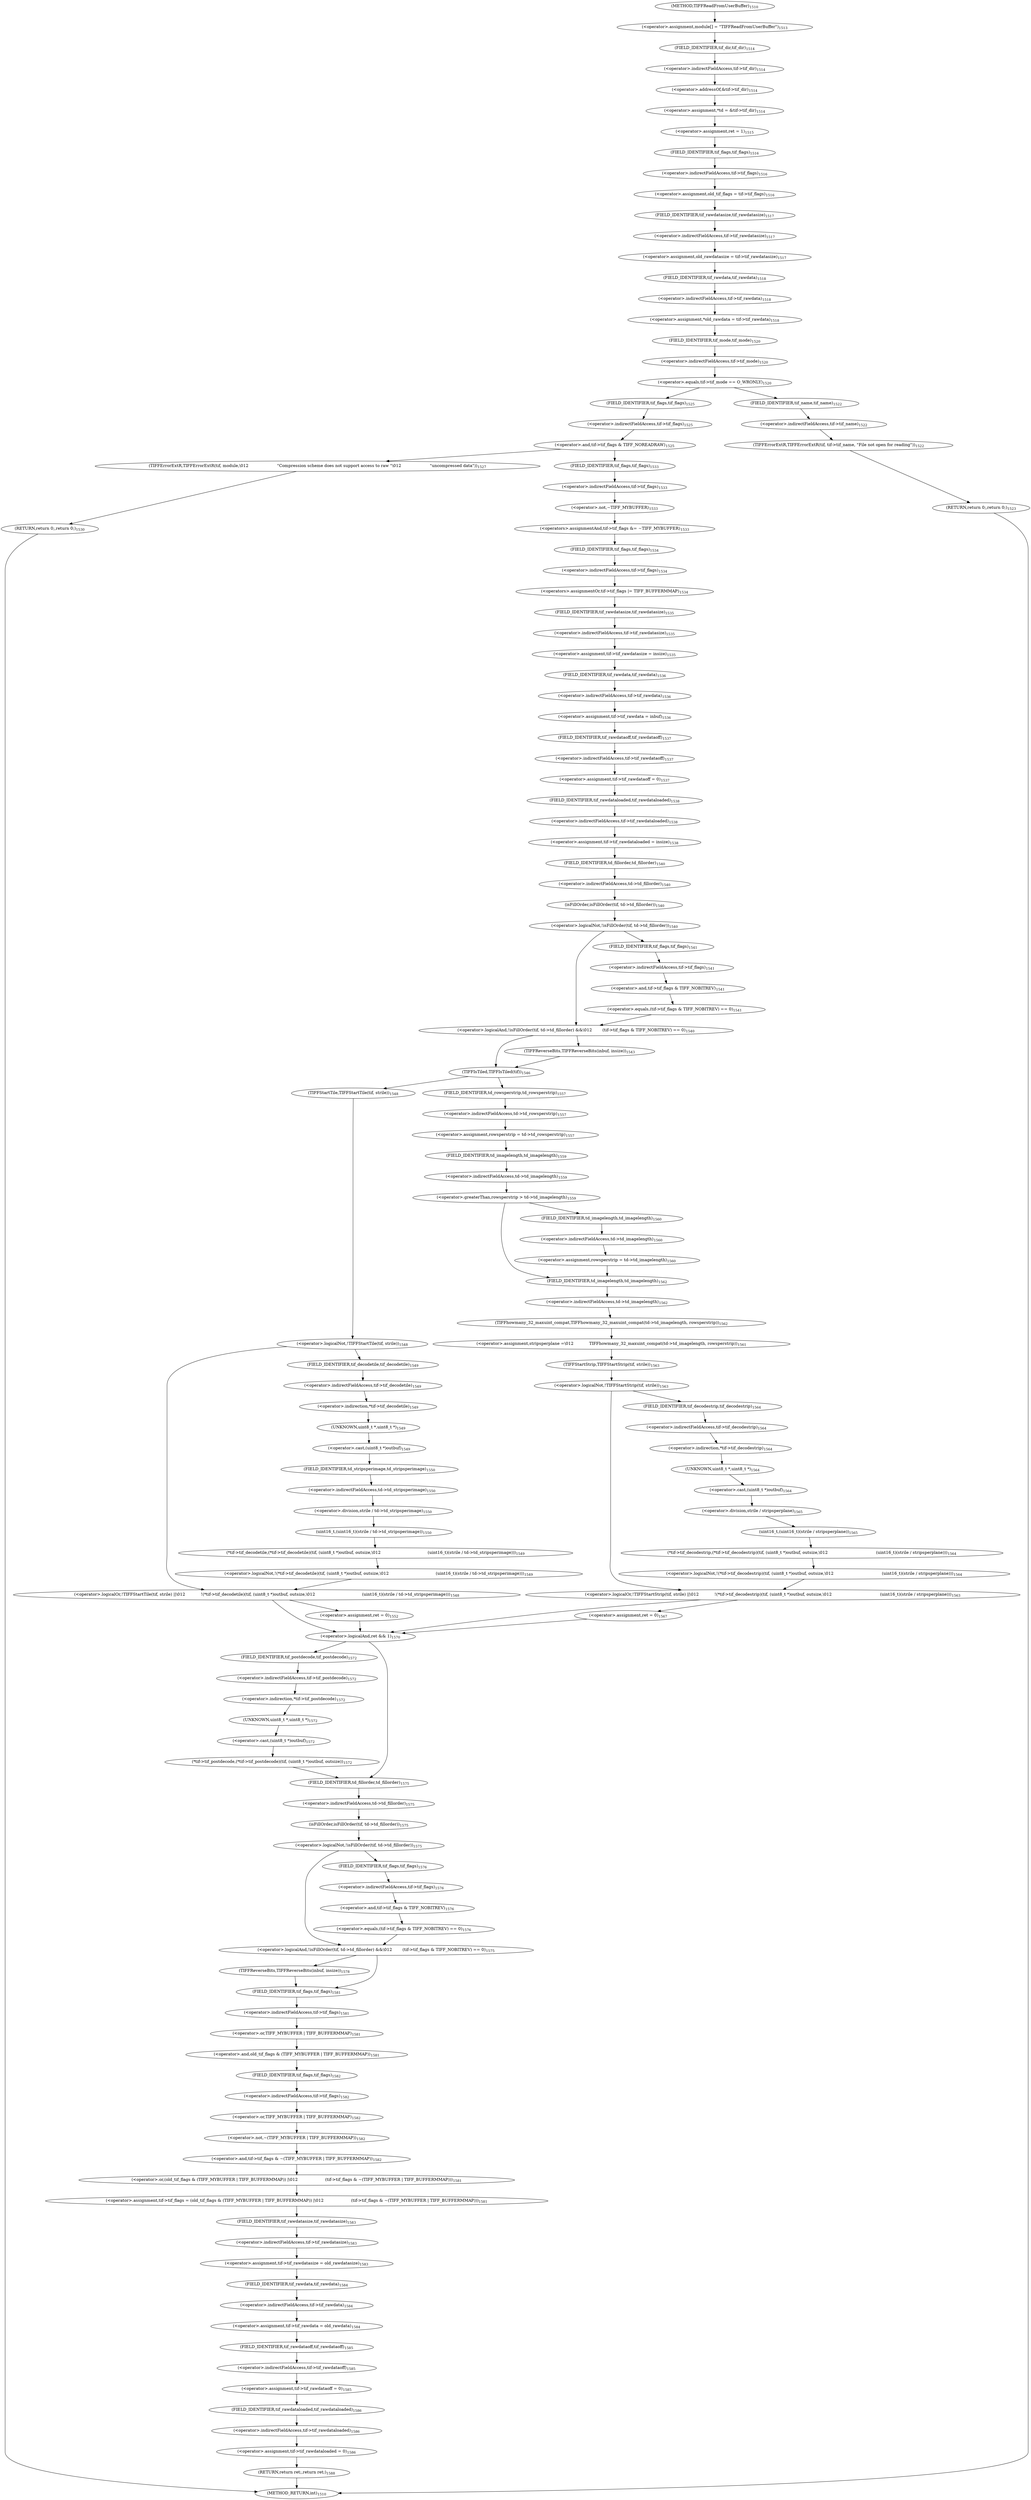 digraph "TIFFReadFromUserBuffer" {  
"77591" [label = <(&lt;operator&gt;.assignment,module[] = &quot;TIFFReadFromUserBuffer&quot;)<SUB>1513</SUB>> ]
"77595" [label = <(&lt;operator&gt;.assignment,*td = &amp;tif-&gt;tif_dir)<SUB>1514</SUB>> ]
"77602" [label = <(&lt;operator&gt;.assignment,ret = 1)<SUB>1515</SUB>> ]
"77606" [label = <(&lt;operator&gt;.assignment,old_tif_flags = tif-&gt;tif_flags)<SUB>1516</SUB>> ]
"77612" [label = <(&lt;operator&gt;.assignment,old_rawdatasize = tif-&gt;tif_rawdatasize)<SUB>1517</SUB>> ]
"77618" [label = <(&lt;operator&gt;.assignment,*old_rawdata = tif-&gt;tif_rawdata)<SUB>1518</SUB>> ]
"77651" [label = <(&lt;operators&gt;.assignmentAnd,tif-&gt;tif_flags &amp;= ~TIFF_MYBUFFER)<SUB>1533</SUB>> ]
"77657" [label = <(&lt;operators&gt;.assignmentOr,tif-&gt;tif_flags |= TIFF_BUFFERMMAP)<SUB>1534</SUB>> ]
"77662" [label = <(&lt;operator&gt;.assignment,tif-&gt;tif_rawdatasize = insize)<SUB>1535</SUB>> ]
"77667" [label = <(&lt;operator&gt;.assignment,tif-&gt;tif_rawdata = inbuf)<SUB>1536</SUB>> ]
"77672" [label = <(&lt;operator&gt;.assignment,tif-&gt;tif_rawdataoff = 0)<SUB>1537</SUB>> ]
"77677" [label = <(&lt;operator&gt;.assignment,tif-&gt;tif_rawdataloaded = insize)<SUB>1538</SUB>> ]
"77819" [label = <(&lt;operator&gt;.assignment,tif-&gt;tif_flags = (old_tif_flags &amp; (TIFF_MYBUFFER | TIFF_BUFFERMMAP)) |\012                     (tif-&gt;tif_flags &amp; ~(TIFF_MYBUFFER | TIFF_BUFFERMMAP)))<SUB>1581</SUB>> ]
"77837" [label = <(&lt;operator&gt;.assignment,tif-&gt;tif_rawdatasize = old_rawdatasize)<SUB>1583</SUB>> ]
"77842" [label = <(&lt;operator&gt;.assignment,tif-&gt;tif_rawdata = old_rawdata)<SUB>1584</SUB>> ]
"77847" [label = <(&lt;operator&gt;.assignment,tif-&gt;tif_rawdataoff = 0)<SUB>1585</SUB>> ]
"77852" [label = <(&lt;operator&gt;.assignment,tif-&gt;tif_rawdataloaded = 0)<SUB>1586</SUB>> ]
"77857" [label = <(RETURN,return ret;,return ret;)<SUB>1588</SUB>> ]
"77597" [label = <(&lt;operator&gt;.addressOf,&amp;tif-&gt;tif_dir)<SUB>1514</SUB>> ]
"77608" [label = <(&lt;operator&gt;.indirectFieldAccess,tif-&gt;tif_flags)<SUB>1516</SUB>> ]
"77614" [label = <(&lt;operator&gt;.indirectFieldAccess,tif-&gt;tif_rawdatasize)<SUB>1517</SUB>> ]
"77620" [label = <(&lt;operator&gt;.indirectFieldAccess,tif-&gt;tif_rawdata)<SUB>1518</SUB>> ]
"77624" [label = <(&lt;operator&gt;.equals,tif-&gt;tif_mode == O_WRONLY)<SUB>1520</SUB>> ]
"77639" [label = <(&lt;operator&gt;.and,tif-&gt;tif_flags &amp; TIFF_NOREADRAW)<SUB>1525</SUB>> ]
"77652" [label = <(&lt;operator&gt;.indirectFieldAccess,tif-&gt;tif_flags)<SUB>1533</SUB>> ]
"77655" [label = <(&lt;operator&gt;.not,~TIFF_MYBUFFER)<SUB>1533</SUB>> ]
"77658" [label = <(&lt;operator&gt;.indirectFieldAccess,tif-&gt;tif_flags)<SUB>1534</SUB>> ]
"77663" [label = <(&lt;operator&gt;.indirectFieldAccess,tif-&gt;tif_rawdatasize)<SUB>1535</SUB>> ]
"77668" [label = <(&lt;operator&gt;.indirectFieldAccess,tif-&gt;tif_rawdata)<SUB>1536</SUB>> ]
"77673" [label = <(&lt;operator&gt;.indirectFieldAccess,tif-&gt;tif_rawdataoff)<SUB>1537</SUB>> ]
"77678" [label = <(&lt;operator&gt;.indirectFieldAccess,tif-&gt;tif_rawdataloaded)<SUB>1538</SUB>> ]
"77683" [label = <(&lt;operator&gt;.logicalAnd,!isFillOrder(tif, td-&gt;td_fillorder) &amp;&amp;\012        (tif-&gt;tif_flags &amp; TIFF_NOBITREV) == 0)<SUB>1540</SUB>> ]
"77702" [label = <(TIFFIsTiled,TIFFIsTiled(tif))<SUB>1546</SUB>> ]
"77786" [label = <(&lt;operator&gt;.logicalAnd,ret &amp;&amp; 1)<SUB>1570</SUB>> ]
"77801" [label = <(&lt;operator&gt;.logicalAnd,!isFillOrder(tif, td-&gt;td_fillorder) &amp;&amp;\012        (tif-&gt;tif_flags &amp; TIFF_NOBITREV) == 0)<SUB>1575</SUB>> ]
"77820" [label = <(&lt;operator&gt;.indirectFieldAccess,tif-&gt;tif_flags)<SUB>1581</SUB>> ]
"77823" [label = <(&lt;operator&gt;.or,(old_tif_flags &amp; (TIFF_MYBUFFER | TIFF_BUFFERMMAP)) |\012                     (tif-&gt;tif_flags &amp; ~(TIFF_MYBUFFER | TIFF_BUFFERMMAP)))<SUB>1581</SUB>> ]
"77838" [label = <(&lt;operator&gt;.indirectFieldAccess,tif-&gt;tif_rawdatasize)<SUB>1583</SUB>> ]
"77843" [label = <(&lt;operator&gt;.indirectFieldAccess,tif-&gt;tif_rawdata)<SUB>1584</SUB>> ]
"77848" [label = <(&lt;operator&gt;.indirectFieldAccess,tif-&gt;tif_rawdataoff)<SUB>1585</SUB>> ]
"77853" [label = <(&lt;operator&gt;.indirectFieldAccess,tif-&gt;tif_rawdataloaded)<SUB>1586</SUB>> ]
"77598" [label = <(&lt;operator&gt;.indirectFieldAccess,tif-&gt;tif_dir)<SUB>1514</SUB>> ]
"77610" [label = <(FIELD_IDENTIFIER,tif_flags,tif_flags)<SUB>1516</SUB>> ]
"77616" [label = <(FIELD_IDENTIFIER,tif_rawdatasize,tif_rawdatasize)<SUB>1517</SUB>> ]
"77622" [label = <(FIELD_IDENTIFIER,tif_rawdata,tif_rawdata)<SUB>1518</SUB>> ]
"77625" [label = <(&lt;operator&gt;.indirectFieldAccess,tif-&gt;tif_mode)<SUB>1520</SUB>> ]
"77630" [label = <(TIFFErrorExtR,TIFFErrorExtR(tif, tif-&gt;tif_name, &quot;File not open for reading&quot;))<SUB>1522</SUB>> ]
"77636" [label = <(RETURN,return 0;,return 0;)<SUB>1523</SUB>> ]
"77640" [label = <(&lt;operator&gt;.indirectFieldAccess,tif-&gt;tif_flags)<SUB>1525</SUB>> ]
"77645" [label = <(TIFFErrorExtR,TIFFErrorExtR(tif, module,\012                      &quot;Compression scheme does not support access to raw &quot;\012                      &quot;uncompressed data&quot;))<SUB>1527</SUB>> ]
"77649" [label = <(RETURN,return 0;,return 0;)<SUB>1530</SUB>> ]
"77654" [label = <(FIELD_IDENTIFIER,tif_flags,tif_flags)<SUB>1533</SUB>> ]
"77660" [label = <(FIELD_IDENTIFIER,tif_flags,tif_flags)<SUB>1534</SUB>> ]
"77665" [label = <(FIELD_IDENTIFIER,tif_rawdatasize,tif_rawdatasize)<SUB>1535</SUB>> ]
"77670" [label = <(FIELD_IDENTIFIER,tif_rawdata,tif_rawdata)<SUB>1536</SUB>> ]
"77675" [label = <(FIELD_IDENTIFIER,tif_rawdataoff,tif_rawdataoff)<SUB>1537</SUB>> ]
"77680" [label = <(FIELD_IDENTIFIER,tif_rawdataloaded,tif_rawdataloaded)<SUB>1538</SUB>> ]
"77684" [label = <(&lt;operator&gt;.logicalNot,!isFillOrder(tif, td-&gt;td_fillorder))<SUB>1540</SUB>> ]
"77690" [label = <(&lt;operator&gt;.equals,(tif-&gt;tif_flags &amp; TIFF_NOBITREV) == 0)<SUB>1541</SUB>> ]
"77698" [label = <(TIFFReverseBits,TIFFReverseBits(inbuf, insize))<SUB>1543</SUB>> ]
"77790" [label = <(*tif-&gt;tif_postdecode,(*tif-&gt;tif_postdecode)(tif, (uint8_t *)outbuf, outsize))<SUB>1572</SUB>> ]
"77802" [label = <(&lt;operator&gt;.logicalNot,!isFillOrder(tif, td-&gt;td_fillorder))<SUB>1575</SUB>> ]
"77808" [label = <(&lt;operator&gt;.equals,(tif-&gt;tif_flags &amp; TIFF_NOBITREV) == 0)<SUB>1576</SUB>> ]
"77816" [label = <(TIFFReverseBits,TIFFReverseBits(inbuf, insize))<SUB>1578</SUB>> ]
"77822" [label = <(FIELD_IDENTIFIER,tif_flags,tif_flags)<SUB>1581</SUB>> ]
"77824" [label = <(&lt;operator&gt;.and,old_tif_flags &amp; (TIFF_MYBUFFER | TIFF_BUFFERMMAP))<SUB>1581</SUB>> ]
"77829" [label = <(&lt;operator&gt;.and,tif-&gt;tif_flags &amp; ~(TIFF_MYBUFFER | TIFF_BUFFERMMAP))<SUB>1582</SUB>> ]
"77840" [label = <(FIELD_IDENTIFIER,tif_rawdatasize,tif_rawdatasize)<SUB>1583</SUB>> ]
"77845" [label = <(FIELD_IDENTIFIER,tif_rawdata,tif_rawdata)<SUB>1584</SUB>> ]
"77850" [label = <(FIELD_IDENTIFIER,tif_rawdataoff,tif_rawdataoff)<SUB>1585</SUB>> ]
"77855" [label = <(FIELD_IDENTIFIER,tif_rawdataloaded,tif_rawdataloaded)<SUB>1586</SUB>> ]
"77600" [label = <(FIELD_IDENTIFIER,tif_dir,tif_dir)<SUB>1514</SUB>> ]
"77627" [label = <(FIELD_IDENTIFIER,tif_mode,tif_mode)<SUB>1520</SUB>> ]
"77632" [label = <(&lt;operator&gt;.indirectFieldAccess,tif-&gt;tif_name)<SUB>1522</SUB>> ]
"77642" [label = <(FIELD_IDENTIFIER,tif_flags,tif_flags)<SUB>1525</SUB>> ]
"77685" [label = <(isFillOrder,isFillOrder(tif, td-&gt;td_fillorder))<SUB>1540</SUB>> ]
"77691" [label = <(&lt;operator&gt;.and,tif-&gt;tif_flags &amp; TIFF_NOBITREV)<SUB>1541</SUB>> ]
"77706" [label = <(&lt;operator&gt;.logicalOr,!TIFFStartTile(tif, strile) ||\012            !(*tif-&gt;tif_decodetile)(tif, (uint8_t *)outbuf, outsize,\012                                    (uint16_t)(strile / td-&gt;td_stripsperimage)))<SUB>1548</SUB>> ]
"77735" [label = <(&lt;operator&gt;.assignment,rowsperstrip = td-&gt;td_rowsperstrip)<SUB>1557</SUB>> ]
"77753" [label = <(&lt;operator&gt;.assignment,stripsperplane =\012            TIFFhowmany_32_maxuint_compat(td-&gt;td_imagelength, rowsperstrip))<SUB>1561</SUB>> ]
"77791" [label = <(&lt;operator&gt;.indirection,*tif-&gt;tif_postdecode)<SUB>1572</SUB>> ]
"77796" [label = <(&lt;operator&gt;.cast,(uint8_t *)outbuf)<SUB>1572</SUB>> ]
"77803" [label = <(isFillOrder,isFillOrder(tif, td-&gt;td_fillorder))<SUB>1575</SUB>> ]
"77809" [label = <(&lt;operator&gt;.and,tif-&gt;tif_flags &amp; TIFF_NOBITREV)<SUB>1576</SUB>> ]
"77826" [label = <(&lt;operator&gt;.or,TIFF_MYBUFFER | TIFF_BUFFERMMAP)<SUB>1581</SUB>> ]
"77830" [label = <(&lt;operator&gt;.indirectFieldAccess,tif-&gt;tif_flags)<SUB>1582</SUB>> ]
"77833" [label = <(&lt;operator&gt;.not,~(TIFF_MYBUFFER | TIFF_BUFFERMMAP))<SUB>1582</SUB>> ]
"77634" [label = <(FIELD_IDENTIFIER,tif_name,tif_name)<SUB>1522</SUB>> ]
"77687" [label = <(&lt;operator&gt;.indirectFieldAccess,td-&gt;td_fillorder)<SUB>1540</SUB>> ]
"77692" [label = <(&lt;operator&gt;.indirectFieldAccess,tif-&gt;tif_flags)<SUB>1541</SUB>> ]
"77707" [label = <(&lt;operator&gt;.logicalNot,!TIFFStartTile(tif, strile))<SUB>1548</SUB>> ]
"77711" [label = <(&lt;operator&gt;.logicalNot,!(*tif-&gt;tif_decodetile)(tif, (uint8_t *)outbuf, outsize,\012                                    (uint16_t)(strile / td-&gt;td_stripsperimage)))<SUB>1549</SUB>> ]
"77729" [label = <(&lt;operator&gt;.assignment,ret = 0)<SUB>1552</SUB>> ]
"77737" [label = <(&lt;operator&gt;.indirectFieldAccess,td-&gt;td_rowsperstrip)<SUB>1557</SUB>> ]
"77742" [label = <(&lt;operator&gt;.greaterThan,rowsperstrip &gt; td-&gt;td_imagelength)<SUB>1559</SUB>> ]
"77755" [label = <(TIFFhowmany_32_maxuint_compat,TIFFhowmany_32_maxuint_compat(td-&gt;td_imagelength, rowsperstrip))<SUB>1562</SUB>> ]
"77761" [label = <(&lt;operator&gt;.logicalOr,!TIFFStartStrip(tif, strile) ||\012            !(*tif-&gt;tif_decodestrip)(tif, (uint8_t *)outbuf, outsize,\012                                     (uint16_t)(strile / stripsperplane)))<SUB>1563</SUB>> ]
"77792" [label = <(&lt;operator&gt;.indirectFieldAccess,tif-&gt;tif_postdecode)<SUB>1572</SUB>> ]
"77797" [label = <(UNKNOWN,uint8_t *,uint8_t *)<SUB>1572</SUB>> ]
"77805" [label = <(&lt;operator&gt;.indirectFieldAccess,td-&gt;td_fillorder)<SUB>1575</SUB>> ]
"77810" [label = <(&lt;operator&gt;.indirectFieldAccess,tif-&gt;tif_flags)<SUB>1576</SUB>> ]
"77832" [label = <(FIELD_IDENTIFIER,tif_flags,tif_flags)<SUB>1582</SUB>> ]
"77834" [label = <(&lt;operator&gt;.or,TIFF_MYBUFFER | TIFF_BUFFERMMAP)<SUB>1582</SUB>> ]
"77689" [label = <(FIELD_IDENTIFIER,td_fillorder,td_fillorder)<SUB>1540</SUB>> ]
"77694" [label = <(FIELD_IDENTIFIER,tif_flags,tif_flags)<SUB>1541</SUB>> ]
"77708" [label = <(TIFFStartTile,TIFFStartTile(tif, strile))<SUB>1548</SUB>> ]
"77712" [label = <(*tif-&gt;tif_decodetile,(*tif-&gt;tif_decodetile)(tif, (uint8_t *)outbuf, outsize,\012                                    (uint16_t)(strile / td-&gt;td_stripsperimage)))<SUB>1549</SUB>> ]
"77739" [label = <(FIELD_IDENTIFIER,td_rowsperstrip,td_rowsperstrip)<SUB>1557</SUB>> ]
"77744" [label = <(&lt;operator&gt;.indirectFieldAccess,td-&gt;td_imagelength)<SUB>1559</SUB>> ]
"77748" [label = <(&lt;operator&gt;.assignment,rowsperstrip = td-&gt;td_imagelength)<SUB>1560</SUB>> ]
"77756" [label = <(&lt;operator&gt;.indirectFieldAccess,td-&gt;td_imagelength)<SUB>1562</SUB>> ]
"77762" [label = <(&lt;operator&gt;.logicalNot,!TIFFStartStrip(tif, strile))<SUB>1563</SUB>> ]
"77766" [label = <(&lt;operator&gt;.logicalNot,!(*tif-&gt;tif_decodestrip)(tif, (uint8_t *)outbuf, outsize,\012                                     (uint16_t)(strile / stripsperplane)))<SUB>1564</SUB>> ]
"77782" [label = <(&lt;operator&gt;.assignment,ret = 0)<SUB>1567</SUB>> ]
"77794" [label = <(FIELD_IDENTIFIER,tif_postdecode,tif_postdecode)<SUB>1572</SUB>> ]
"77807" [label = <(FIELD_IDENTIFIER,td_fillorder,td_fillorder)<SUB>1575</SUB>> ]
"77812" [label = <(FIELD_IDENTIFIER,tif_flags,tif_flags)<SUB>1576</SUB>> ]
"77713" [label = <(&lt;operator&gt;.indirection,*tif-&gt;tif_decodetile)<SUB>1549</SUB>> ]
"77718" [label = <(&lt;operator&gt;.cast,(uint8_t *)outbuf)<SUB>1549</SUB>> ]
"77722" [label = <(uint16_t,(uint16_t)(strile / td-&gt;td_stripsperimage))<SUB>1550</SUB>> ]
"77746" [label = <(FIELD_IDENTIFIER,td_imagelength,td_imagelength)<SUB>1559</SUB>> ]
"77750" [label = <(&lt;operator&gt;.indirectFieldAccess,td-&gt;td_imagelength)<SUB>1560</SUB>> ]
"77758" [label = <(FIELD_IDENTIFIER,td_imagelength,td_imagelength)<SUB>1562</SUB>> ]
"77763" [label = <(TIFFStartStrip,TIFFStartStrip(tif, strile))<SUB>1563</SUB>> ]
"77767" [label = <(*tif-&gt;tif_decodestrip,(*tif-&gt;tif_decodestrip)(tif, (uint8_t *)outbuf, outsize,\012                                     (uint16_t)(strile / stripsperplane)))<SUB>1564</SUB>> ]
"77714" [label = <(&lt;operator&gt;.indirectFieldAccess,tif-&gt;tif_decodetile)<SUB>1549</SUB>> ]
"77719" [label = <(UNKNOWN,uint8_t *,uint8_t *)<SUB>1549</SUB>> ]
"77723" [label = <(&lt;operator&gt;.division,strile / td-&gt;td_stripsperimage)<SUB>1550</SUB>> ]
"77752" [label = <(FIELD_IDENTIFIER,td_imagelength,td_imagelength)<SUB>1560</SUB>> ]
"77768" [label = <(&lt;operator&gt;.indirection,*tif-&gt;tif_decodestrip)<SUB>1564</SUB>> ]
"77773" [label = <(&lt;operator&gt;.cast,(uint8_t *)outbuf)<SUB>1564</SUB>> ]
"77777" [label = <(uint16_t,(uint16_t)(strile / stripsperplane))<SUB>1565</SUB>> ]
"77716" [label = <(FIELD_IDENTIFIER,tif_decodetile,tif_decodetile)<SUB>1549</SUB>> ]
"77725" [label = <(&lt;operator&gt;.indirectFieldAccess,td-&gt;td_stripsperimage)<SUB>1550</SUB>> ]
"77769" [label = <(&lt;operator&gt;.indirectFieldAccess,tif-&gt;tif_decodestrip)<SUB>1564</SUB>> ]
"77774" [label = <(UNKNOWN,uint8_t *,uint8_t *)<SUB>1564</SUB>> ]
"77778" [label = <(&lt;operator&gt;.division,strile / stripsperplane)<SUB>1565</SUB>> ]
"77727" [label = <(FIELD_IDENTIFIER,td_stripsperimage,td_stripsperimage)<SUB>1550</SUB>> ]
"77771" [label = <(FIELD_IDENTIFIER,tif_decodestrip,tif_decodestrip)<SUB>1564</SUB>> ]
"77582" [label = <(METHOD,TIFFReadFromUserBuffer)<SUB>1510</SUB>> ]
"77859" [label = <(METHOD_RETURN,int)<SUB>1510</SUB>> ]
  "77591" -> "77600" 
  "77595" -> "77602" 
  "77602" -> "77610" 
  "77606" -> "77616" 
  "77612" -> "77622" 
  "77618" -> "77627" 
  "77651" -> "77660" 
  "77657" -> "77665" 
  "77662" -> "77670" 
  "77667" -> "77675" 
  "77672" -> "77680" 
  "77677" -> "77689" 
  "77819" -> "77840" 
  "77837" -> "77845" 
  "77842" -> "77850" 
  "77847" -> "77855" 
  "77852" -> "77857" 
  "77857" -> "77859" 
  "77597" -> "77595" 
  "77608" -> "77606" 
  "77614" -> "77612" 
  "77620" -> "77618" 
  "77624" -> "77634" 
  "77624" -> "77642" 
  "77639" -> "77645" 
  "77639" -> "77654" 
  "77652" -> "77655" 
  "77655" -> "77651" 
  "77658" -> "77657" 
  "77663" -> "77662" 
  "77668" -> "77667" 
  "77673" -> "77672" 
  "77678" -> "77677" 
  "77683" -> "77698" 
  "77683" -> "77702" 
  "77702" -> "77708" 
  "77702" -> "77739" 
  "77786" -> "77794" 
  "77786" -> "77807" 
  "77801" -> "77816" 
  "77801" -> "77822" 
  "77820" -> "77826" 
  "77823" -> "77819" 
  "77838" -> "77837" 
  "77843" -> "77842" 
  "77848" -> "77847" 
  "77853" -> "77852" 
  "77598" -> "77597" 
  "77610" -> "77608" 
  "77616" -> "77614" 
  "77622" -> "77620" 
  "77625" -> "77624" 
  "77630" -> "77636" 
  "77636" -> "77859" 
  "77640" -> "77639" 
  "77645" -> "77649" 
  "77649" -> "77859" 
  "77654" -> "77652" 
  "77660" -> "77658" 
  "77665" -> "77663" 
  "77670" -> "77668" 
  "77675" -> "77673" 
  "77680" -> "77678" 
  "77684" -> "77683" 
  "77684" -> "77694" 
  "77690" -> "77683" 
  "77698" -> "77702" 
  "77790" -> "77807" 
  "77802" -> "77801" 
  "77802" -> "77812" 
  "77808" -> "77801" 
  "77816" -> "77822" 
  "77822" -> "77820" 
  "77824" -> "77832" 
  "77829" -> "77823" 
  "77840" -> "77838" 
  "77845" -> "77843" 
  "77850" -> "77848" 
  "77855" -> "77853" 
  "77600" -> "77598" 
  "77627" -> "77625" 
  "77632" -> "77630" 
  "77642" -> "77640" 
  "77685" -> "77684" 
  "77691" -> "77690" 
  "77706" -> "77729" 
  "77706" -> "77786" 
  "77735" -> "77746" 
  "77753" -> "77763" 
  "77791" -> "77797" 
  "77796" -> "77790" 
  "77803" -> "77802" 
  "77809" -> "77808" 
  "77826" -> "77824" 
  "77830" -> "77834" 
  "77833" -> "77829" 
  "77634" -> "77632" 
  "77687" -> "77685" 
  "77692" -> "77691" 
  "77707" -> "77706" 
  "77707" -> "77716" 
  "77711" -> "77706" 
  "77729" -> "77786" 
  "77737" -> "77735" 
  "77742" -> "77752" 
  "77742" -> "77758" 
  "77755" -> "77753" 
  "77761" -> "77782" 
  "77761" -> "77786" 
  "77792" -> "77791" 
  "77797" -> "77796" 
  "77805" -> "77803" 
  "77810" -> "77809" 
  "77832" -> "77830" 
  "77834" -> "77833" 
  "77689" -> "77687" 
  "77694" -> "77692" 
  "77708" -> "77707" 
  "77712" -> "77711" 
  "77739" -> "77737" 
  "77744" -> "77742" 
  "77748" -> "77758" 
  "77756" -> "77755" 
  "77762" -> "77761" 
  "77762" -> "77771" 
  "77766" -> "77761" 
  "77782" -> "77786" 
  "77794" -> "77792" 
  "77807" -> "77805" 
  "77812" -> "77810" 
  "77713" -> "77719" 
  "77718" -> "77727" 
  "77722" -> "77712" 
  "77746" -> "77744" 
  "77750" -> "77748" 
  "77758" -> "77756" 
  "77763" -> "77762" 
  "77767" -> "77766" 
  "77714" -> "77713" 
  "77719" -> "77718" 
  "77723" -> "77722" 
  "77752" -> "77750" 
  "77768" -> "77774" 
  "77773" -> "77778" 
  "77777" -> "77767" 
  "77716" -> "77714" 
  "77725" -> "77723" 
  "77769" -> "77768" 
  "77774" -> "77773" 
  "77778" -> "77777" 
  "77727" -> "77725" 
  "77771" -> "77769" 
  "77582" -> "77591" 
}
